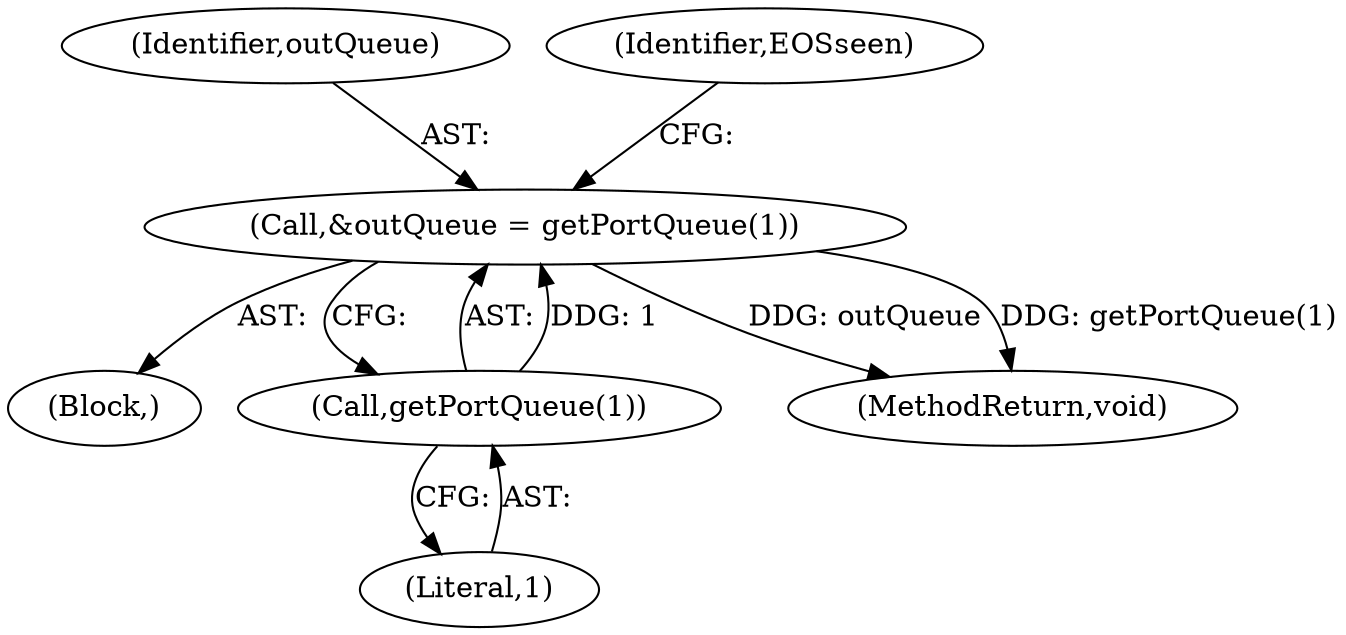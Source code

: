 digraph "0_Android_5a6788730acfc6fd8f4a6ef89d2c376572a26b55@pointer" {
"1000116" [label="(Call,&outQueue = getPortQueue(1))"];
"1000118" [label="(Call,getPortQueue(1))"];
"1000118" [label="(Call,getPortQueue(1))"];
"1000119" [label="(Literal,1)"];
"1000103" [label="(Block,)"];
"1000117" [label="(Identifier,outQueue)"];
"1000409" [label="(MethodReturn,void)"];
"1000116" [label="(Call,&outQueue = getPortQueue(1))"];
"1000122" [label="(Identifier,EOSseen)"];
"1000116" -> "1000103"  [label="AST: "];
"1000116" -> "1000118"  [label="CFG: "];
"1000117" -> "1000116"  [label="AST: "];
"1000118" -> "1000116"  [label="AST: "];
"1000122" -> "1000116"  [label="CFG: "];
"1000116" -> "1000409"  [label="DDG: outQueue"];
"1000116" -> "1000409"  [label="DDG: getPortQueue(1)"];
"1000118" -> "1000116"  [label="DDG: 1"];
"1000118" -> "1000119"  [label="CFG: "];
"1000119" -> "1000118"  [label="AST: "];
}
